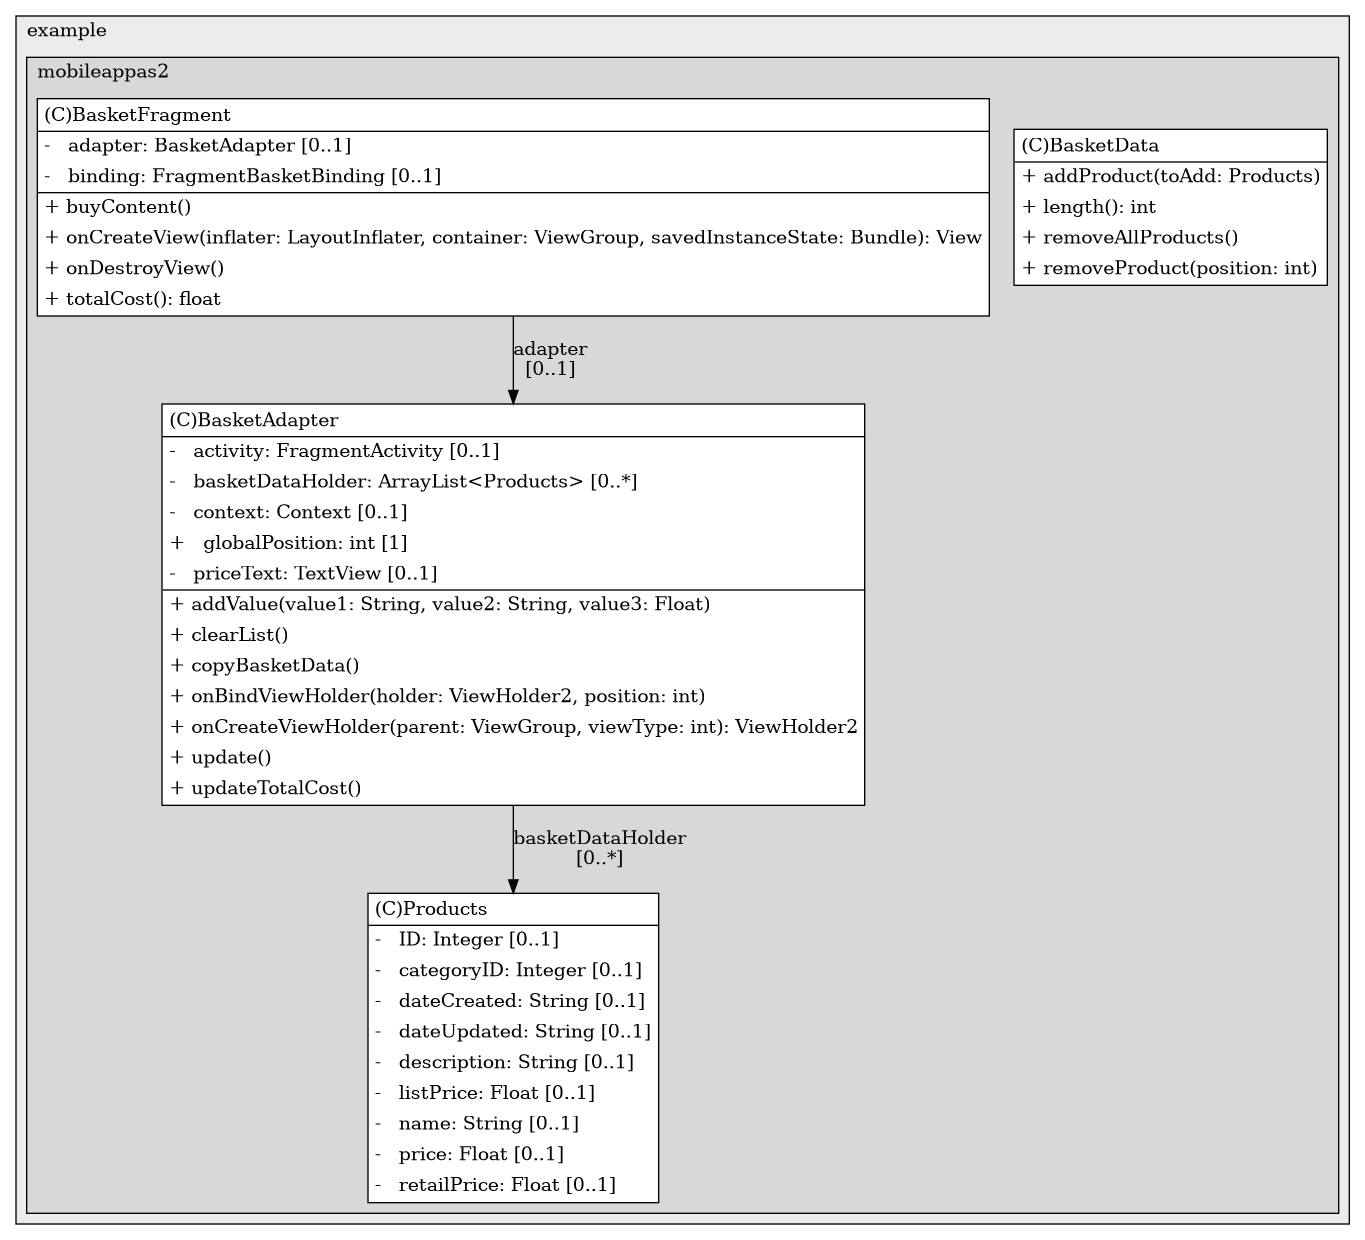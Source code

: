 @startuml

/' diagram meta data start
config=StructureConfiguration;
{
  "projectClassification": {
    "searchMode": "OpenProject", // OpenProject, AllProjects
    "includedProjects": "",
    "pathEndKeywords": "*.impl",
    "isClientPath": "",
    "isClientName": "",
    "isTestPath": "",
    "isTestName": "",
    "isMappingPath": "",
    "isMappingName": "",
    "isDataAccessPath": "",
    "isDataAccessName": "",
    "isDataStructurePath": "",
    "isDataStructureName": "",
    "isInterfaceStructuresPath": "",
    "isInterfaceStructuresName": "",
    "isEntryPointPath": "",
    "isEntryPointName": "",
    "treatFinalFieldsAsMandatory": false
  },
  "graphRestriction": {
    "classPackageExcludeFilter": "",
    "classPackageIncludeFilter": "",
    "classNameExcludeFilter": "",
    "classNameIncludeFilter": "",
    "methodNameExcludeFilter": "",
    "methodNameIncludeFilter": "",
    "removeByInheritance": "", // inheritance/annotation based filtering is done in a second step
    "removeByAnnotation": "",
    "removeByClassPackage": "", // cleanup the graph after inheritance/annotation based filtering is done
    "removeByClassName": "",
    "cutMappings": false,
    "cutEnum": true,
    "cutTests": true,
    "cutClient": true,
    "cutDataAccess": false,
    "cutInterfaceStructures": false,
    "cutDataStructures": false,
    "cutGetterAndSetter": true,
    "cutConstructors": true
  },
  "graphTraversal": {
    "forwardDepth": 6,
    "backwardDepth": 6,
    "classPackageExcludeFilter": "",
    "classPackageIncludeFilter": "",
    "classNameExcludeFilter": "",
    "classNameIncludeFilter": "",
    "methodNameExcludeFilter": "",
    "methodNameIncludeFilter": "",
    "hideMappings": false,
    "hideDataStructures": false,
    "hidePrivateMethods": true,
    "hideInterfaceCalls": true, // indirection: implementation -> interface (is hidden) -> implementation
    "onlyShowApplicationEntryPoints": false, // root node is included
    "useMethodCallsForStructureDiagram": "ForwardOnly" // ForwardOnly, BothDirections, No
  },
  "details": {
    "aggregation": "GroupByClass", // ByClass, GroupByClass, None
    "showClassGenericTypes": true,
    "showMethods": true,
    "showMethodParameterNames": true,
    "showMethodParameterTypes": true,
    "showMethodReturnType": true,
    "showPackageLevels": 2,
    "showDetailedClassStructure": true
  },
  "rootClass": "com.example.mobileappas2.ui.basket.BasketAdapter",
  "extensionCallbackMethod": "" // qualified.class.name#methodName - signature: public static String method(String)
}
diagram meta data end '/



digraph g {
    rankdir="TB"
    splines=polyline
    

'nodes 
subgraph cluster_1322970774 { 
   	label=example
	labeljust=l
	fillcolor="#ececec"
	style=filled
   
   subgraph cluster_1233910363 { 
   	label=mobileappas2
	labeljust=l
	fillcolor="#d8d8d8"
	style=filled
   
   BasketAdapter143022948[
	label=<<TABLE BORDER="1" CELLBORDER="0" CELLPADDING="4" CELLSPACING="0">
<TR><TD ALIGN="LEFT" >(C)BasketAdapter</TD></TR>
<HR/>
<TR><TD ALIGN="LEFT" >-   activity: FragmentActivity [0..1]</TD></TR>
<TR><TD ALIGN="LEFT" >-   basketDataHolder: ArrayList&lt;Products&gt; [0..*]</TD></TR>
<TR><TD ALIGN="LEFT" >-   context: Context [0..1]</TD></TR>
<TR><TD ALIGN="LEFT" >+   globalPosition: int [1]</TD></TR>
<TR><TD ALIGN="LEFT" >-   priceText: TextView [0..1]</TD></TR>
<HR/>
<TR><TD ALIGN="LEFT" >+ addValue(value1: String, value2: String, value3: Float)</TD></TR>
<TR><TD ALIGN="LEFT" >+ clearList()</TD></TR>
<TR><TD ALIGN="LEFT" >+ copyBasketData()</TD></TR>
<TR><TD ALIGN="LEFT" >+ onBindViewHolder(holder: ViewHolder2, position: int)</TD></TR>
<TR><TD ALIGN="LEFT" >+ onCreateViewHolder(parent: ViewGroup, viewType: int): ViewHolder2</TD></TR>
<TR><TD ALIGN="LEFT" >+ update()</TD></TR>
<TR><TD ALIGN="LEFT" >+ updateTotalCost()</TD></TR>
</TABLE>>
	style=filled
	margin=0
	shape=plaintext
	fillcolor="#FFFFFF"
];

BasketData143022948[
	label=<<TABLE BORDER="1" CELLBORDER="0" CELLPADDING="4" CELLSPACING="0">
<TR><TD ALIGN="LEFT" >(C)BasketData</TD></TR>
<HR/>
<TR><TD ALIGN="LEFT" >+ addProduct(toAdd: Products)</TD></TR>
<TR><TD ALIGN="LEFT" >+ length(): int</TD></TR>
<TR><TD ALIGN="LEFT" >+ removeAllProducts()</TD></TR>
<TR><TD ALIGN="LEFT" >+ removeProduct(position: int)</TD></TR>
</TABLE>>
	style=filled
	margin=0
	shape=plaintext
	fillcolor="#FFFFFF"
];

BasketFragment143022948[
	label=<<TABLE BORDER="1" CELLBORDER="0" CELLPADDING="4" CELLSPACING="0">
<TR><TD ALIGN="LEFT" >(C)BasketFragment</TD></TR>
<HR/>
<TR><TD ALIGN="LEFT" >-   adapter: BasketAdapter [0..1]</TD></TR>
<TR><TD ALIGN="LEFT" >-   binding: FragmentBasketBinding [0..1]</TD></TR>
<HR/>
<TR><TD ALIGN="LEFT" >+ buyContent()</TD></TR>
<TR><TD ALIGN="LEFT" >+ onCreateView(inflater: LayoutInflater, container: ViewGroup, savedInstanceState: Bundle): View</TD></TR>
<TR><TD ALIGN="LEFT" >+ onDestroyView()</TD></TR>
<TR><TD ALIGN="LEFT" >+ totalCost(): float</TD></TR>
</TABLE>>
	style=filled
	margin=0
	shape=plaintext
	fillcolor="#FFFFFF"
];

Products730258886[
	label=<<TABLE BORDER="1" CELLBORDER="0" CELLPADDING="4" CELLSPACING="0">
<TR><TD ALIGN="LEFT" >(C)Products</TD></TR>
<HR/>
<TR><TD ALIGN="LEFT" >-   ID: Integer [0..1]</TD></TR>
<TR><TD ALIGN="LEFT" >-   categoryID: Integer [0..1]</TD></TR>
<TR><TD ALIGN="LEFT" >-   dateCreated: String [0..1]</TD></TR>
<TR><TD ALIGN="LEFT" >-   dateUpdated: String [0..1]</TD></TR>
<TR><TD ALIGN="LEFT" >-   description: String [0..1]</TD></TR>
<TR><TD ALIGN="LEFT" >-   listPrice: Float [0..1]</TD></TR>
<TR><TD ALIGN="LEFT" >-   name: String [0..1]</TD></TR>
<TR><TD ALIGN="LEFT" >-   price: Float [0..1]</TD></TR>
<TR><TD ALIGN="LEFT" >-   retailPrice: Float [0..1]</TD></TR>
</TABLE>>
	style=filled
	margin=0
	shape=plaintext
	fillcolor="#FFFFFF"
];
} 
} 

'edges    
BasketAdapter143022948 -> Products730258886[label="basketDataHolder
[0..*]"];
BasketFragment143022948 -> BasketAdapter143022948[label="adapter
[0..1]"];
    
}
@enduml